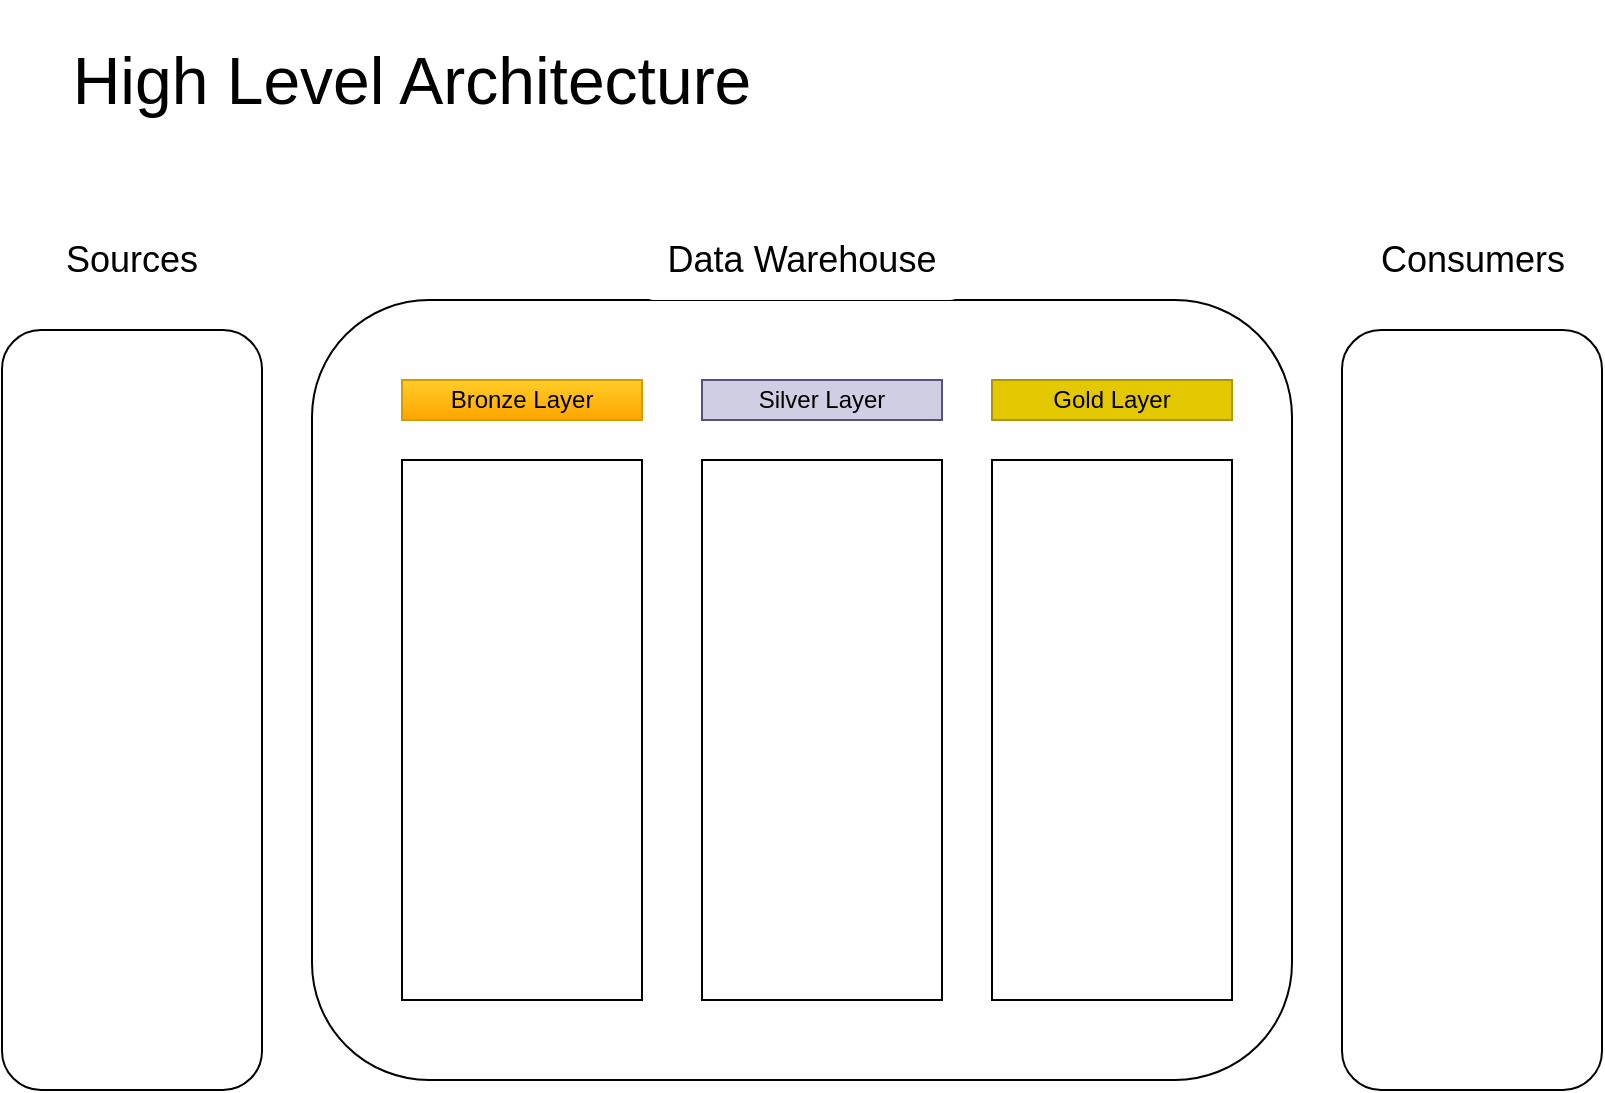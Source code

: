 <mxfile version="28.2.8">
  <diagram name="Page-1" id="K36HcLxeXxF1V2xAlrT7">
    <mxGraphModel dx="1042" dy="562" grid="1" gridSize="10" guides="1" tooltips="1" connect="1" arrows="1" fold="1" page="1" pageScale="1" pageWidth="850" pageHeight="1100" math="0" shadow="0">
      <root>
        <mxCell id="0" />
        <mxCell id="1" parent="0" />
        <mxCell id="r08MEwhrAs-lnxYzfDme-1" value="&lt;font style=&quot;font-size: 33px;&quot;&gt;High Level Architecture&lt;/font&gt;" style="text;html=1;whiteSpace=wrap;strokeColor=none;fillColor=none;align=center;verticalAlign=middle;rounded=0;" parent="1" vertex="1">
          <mxGeometry x="20" y="20" width="400" height="80" as="geometry" />
        </mxCell>
        <mxCell id="Gq1TnJl-iR2hiTpKuQ-t-3" value="" style="rounded=1;whiteSpace=wrap;html=1;rotation=-90;" vertex="1" parent="1">
          <mxGeometry x="-110" y="310" width="380" height="130" as="geometry" />
        </mxCell>
        <mxCell id="Gq1TnJl-iR2hiTpKuQ-t-5" value="&lt;font style=&quot;font-size: 18px;&quot;&gt;Sources&lt;/font&gt;" style="rounded=1;whiteSpace=wrap;html=1;strokeColor=none;" vertex="1" parent="1">
          <mxGeometry x="35" y="130" width="90" height="40" as="geometry" />
        </mxCell>
        <mxCell id="Gq1TnJl-iR2hiTpKuQ-t-7" value="" style="rounded=1;whiteSpace=wrap;html=1;" vertex="1" parent="1">
          <mxGeometry x="170" y="170" width="490" height="390" as="geometry" />
        </mxCell>
        <mxCell id="Gq1TnJl-iR2hiTpKuQ-t-8" value="&lt;font style=&quot;font-size: 18px;&quot;&gt;Data Warehouse&lt;/font&gt;" style="rounded=1;whiteSpace=wrap;html=1;strokeColor=none;" vertex="1" parent="1">
          <mxGeometry x="335" y="130" width="160" height="40" as="geometry" />
        </mxCell>
        <mxCell id="Gq1TnJl-iR2hiTpKuQ-t-11" value="" style="rounded=1;whiteSpace=wrap;html=1;rotation=-90;" vertex="1" parent="1">
          <mxGeometry x="560" y="310" width="380" height="130" as="geometry" />
        </mxCell>
        <mxCell id="Gq1TnJl-iR2hiTpKuQ-t-12" value="&lt;font style=&quot;font-size: 18px;&quot;&gt;Consumers&lt;/font&gt;" style="rounded=1;whiteSpace=wrap;html=1;strokeColor=none;" vertex="1" parent="1">
          <mxGeometry x="697.5" y="130" width="105" height="40" as="geometry" />
        </mxCell>
        <mxCell id="Gq1TnJl-iR2hiTpKuQ-t-13" value="Bronze Layer" style="rounded=0;whiteSpace=wrap;html=1;fillColor=#ffcd28;strokeColor=#d79b00;gradientColor=#ffa500;" vertex="1" parent="1">
          <mxGeometry x="215" y="210" width="120" height="20" as="geometry" />
        </mxCell>
        <mxCell id="Gq1TnJl-iR2hiTpKuQ-t-18" value="" style="rounded=0;whiteSpace=wrap;html=1;" vertex="1" parent="1">
          <mxGeometry x="215" y="250" width="120" height="270" as="geometry" />
        </mxCell>
        <mxCell id="Gq1TnJl-iR2hiTpKuQ-t-19" value="Silver Layer" style="rounded=0;whiteSpace=wrap;html=1;fillColor=#d0cee2;strokeColor=#56517e;" vertex="1" parent="1">
          <mxGeometry x="365" y="210" width="120" height="20" as="geometry" />
        </mxCell>
        <mxCell id="Gq1TnJl-iR2hiTpKuQ-t-20" value="" style="rounded=0;whiteSpace=wrap;html=1;" vertex="1" parent="1">
          <mxGeometry x="365" y="250" width="120" height="270" as="geometry" />
        </mxCell>
        <mxCell id="Gq1TnJl-iR2hiTpKuQ-t-21" value="Gold Layer" style="rounded=0;whiteSpace=wrap;html=1;fillColor=#e3c800;strokeColor=#B09500;fontColor=#000000;" vertex="1" parent="1">
          <mxGeometry x="510" y="210" width="120" height="20" as="geometry" />
        </mxCell>
        <mxCell id="Gq1TnJl-iR2hiTpKuQ-t-22" value="" style="rounded=0;whiteSpace=wrap;html=1;" vertex="1" parent="1">
          <mxGeometry x="510" y="250" width="120" height="270" as="geometry" />
        </mxCell>
      </root>
    </mxGraphModel>
  </diagram>
</mxfile>
